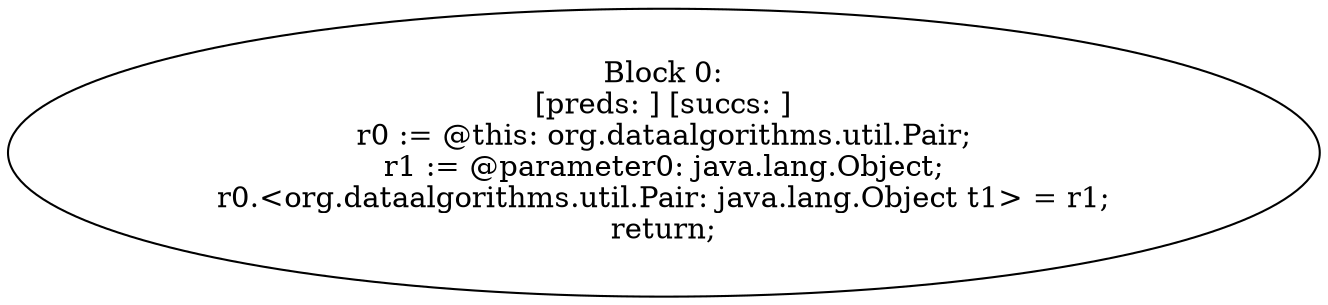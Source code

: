 digraph "unitGraph" {
    "Block 0:
[preds: ] [succs: ]
r0 := @this: org.dataalgorithms.util.Pair;
r1 := @parameter0: java.lang.Object;
r0.<org.dataalgorithms.util.Pair: java.lang.Object t1> = r1;
return;
"
}
